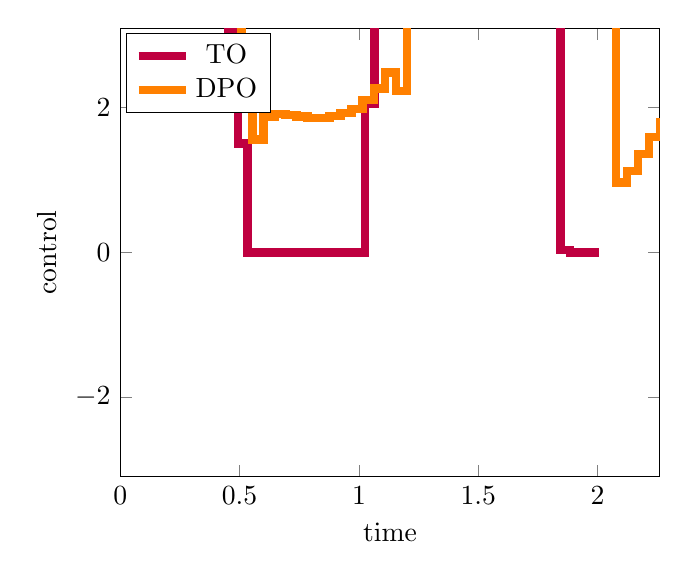 \begin{tikzpicture}[]
\begin{axis}[legend style = {{at={(0.01,0.99)},anchor=north west}}, ylabel = {control}, xmin = {0.0}, xmax = {2.261}, axis equal image = {false}, ymax = {3.1}, xlabel = {time}, hide axis = {false}, ymin = {-3.1}]\addplot+ [mark = {}, const plot,color=purple, line width=3pt]coordinates {
(0.0, 10.0)
(0.041, 10.0)
(0.082, 10.0)
(0.123, 10.0)
(0.164, 10.0)
(0.205, 10.0)
(0.246, 9.863)
(0.287, 9.612)
(0.328, 6.211)
(0.369, 5.497)
(0.41, 4.41)
(0.451, 3.067)
(0.492, 1.505)
(0.533, 0.0)
(0.574, 0.0)
(0.615, 0.0)
(0.656, 0.0)
(0.696, 0.0)
(0.737, 0.0)
(0.778, 0.0)
(0.819, 0.0)
(0.86, 0.0)
(0.901, 0.0)
(0.942, 0.0)
(0.983, 0.0)
(1.024, 2.05)
(1.065, 4.744)
(1.106, 7.575)
(1.147, 10.0)
(1.188, 10.0)
(1.229, 10.0)
(1.27, 10.0)
(1.311, 10.0)
(1.352, 10.0)
(1.393, 10.0)
(1.434, 10.0)
(1.475, 10.0)
(1.516, 10.0)
(1.557, 10.0)
(1.598, 10.0)
(1.639, 10.0)
(1.68, 10.0)
(1.721, 10.0)
(1.762, 10.0)
(1.803, 10.0)
(1.844, 0.037)
(1.885, 0.0)
(1.926, 0.0)
(1.967, 0.0)
(2.007, 0.0)
};
\addlegendentry{TO}
\addplot+ [mark = {}, const plot, color=orange, line width=3pt]coordinates {
(0.0, 8.779)
(0.046, 8.378)
(0.092, 8.476)
(0.138, 8.541)
(0.185, 8.578)
(0.231, 8.524)
(0.277, 8.588)
(0.323, 8.611)
(0.369, 5.702)
(0.415, 4.915)
(0.462, 3.747)
(0.508, 2.31)
(0.554, 1.563)
(0.6, 1.868)
(0.646, 1.911)
(0.692, 1.903)
(0.738, 1.878)
(0.785, 1.858)
(0.831, 1.859)
(0.877, 1.889)
(0.923, 1.927)
(0.969, 1.985)
(1.015, 2.11)
(1.062, 2.265)
(1.108, 2.488)
(1.154, 2.229)
(1.2, 4.446)
(1.246, 7.337)
(1.292, 7.145)
(1.338, 7.375)
(1.385, 7.539)
(1.431, 7.681)
(1.477, 7.807)
(1.523, 7.921)
(1.569, 8.023)
(1.615, 8.129)
(1.661, 8.236)
(1.708, 8.374)
(1.754, 8.533)
(1.8, 8.696)
(1.846, 8.93)
(1.892, 9.157)
(1.938, 9.259)
(1.985, 9.098)
(2.031, 9.223)
(2.077, 0.965)
(2.123, 1.13)
(2.169, 1.36)
(2.215, 1.594)
(2.261, 1.854)
};
\addlegendentry{DPO}
\end{axis}

\end{tikzpicture}

